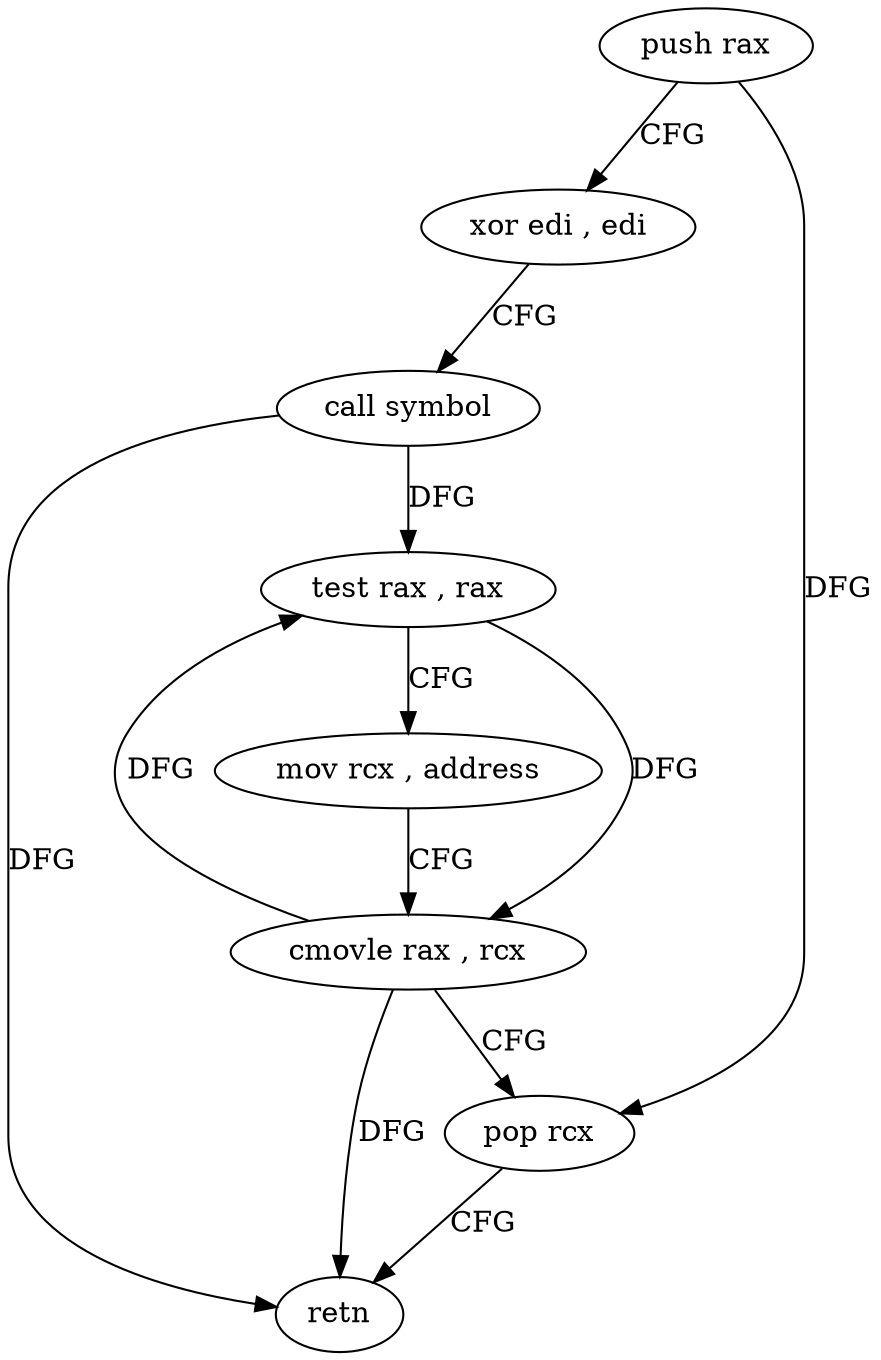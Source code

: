 digraph "func" {
"4252784" [label = "push rax" ]
"4252785" [label = "xor edi , edi" ]
"4252787" [label = "call symbol" ]
"4252792" [label = "test rax , rax" ]
"4252795" [label = "mov rcx , address" ]
"4252805" [label = "cmovle rax , rcx" ]
"4252809" [label = "pop rcx" ]
"4252810" [label = "retn" ]
"4252784" -> "4252785" [ label = "CFG" ]
"4252784" -> "4252809" [ label = "DFG" ]
"4252785" -> "4252787" [ label = "CFG" ]
"4252787" -> "4252792" [ label = "DFG" ]
"4252787" -> "4252810" [ label = "DFG" ]
"4252792" -> "4252795" [ label = "CFG" ]
"4252792" -> "4252805" [ label = "DFG" ]
"4252795" -> "4252805" [ label = "CFG" ]
"4252805" -> "4252809" [ label = "CFG" ]
"4252805" -> "4252792" [ label = "DFG" ]
"4252805" -> "4252810" [ label = "DFG" ]
"4252809" -> "4252810" [ label = "CFG" ]
}
